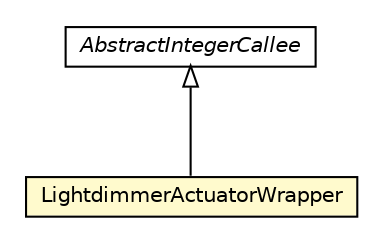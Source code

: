 #!/usr/local/bin/dot
#
# Class diagram 
# Generated by UMLGraph version R5_6-24-gf6e263 (http://www.umlgraph.org/)
#

digraph G {
	edge [fontname="Helvetica",fontsize=10,labelfontname="Helvetica",labelfontsize=10];
	node [fontname="Helvetica",fontsize=10,shape=plaintext];
	nodesep=0.25;
	ranksep=0.5;
	// org.universAAL.lddi.smarthome.exporter.devices.AbstractIntegerCallee
	c5237969 [label=<<table title="org.universAAL.lddi.smarthome.exporter.devices.AbstractIntegerCallee" border="0" cellborder="1" cellspacing="0" cellpadding="2" port="p" href="./AbstractIntegerCallee.html">
		<tr><td><table border="0" cellspacing="0" cellpadding="1">
<tr><td align="center" balign="center"><font face="Helvetica-Oblique"> AbstractIntegerCallee </font></td></tr>
		</table></td></tr>
		</table>>, URL="./AbstractIntegerCallee.html", fontname="Helvetica", fontcolor="black", fontsize=10.0];
	// org.universAAL.lddi.smarthome.exporter.devices.LightdimmerActuatorWrapper
	c5237972 [label=<<table title="org.universAAL.lddi.smarthome.exporter.devices.LightdimmerActuatorWrapper" border="0" cellborder="1" cellspacing="0" cellpadding="2" port="p" bgcolor="lemonChiffon" href="./LightdimmerActuatorWrapper.html">
		<tr><td><table border="0" cellspacing="0" cellpadding="1">
<tr><td align="center" balign="center"> LightdimmerActuatorWrapper </td></tr>
		</table></td></tr>
		</table>>, URL="./LightdimmerActuatorWrapper.html", fontname="Helvetica", fontcolor="black", fontsize=10.0];
	//org.universAAL.lddi.smarthome.exporter.devices.LightdimmerActuatorWrapper extends org.universAAL.lddi.smarthome.exporter.devices.AbstractIntegerCallee
	c5237969:p -> c5237972:p [dir=back,arrowtail=empty];
}

